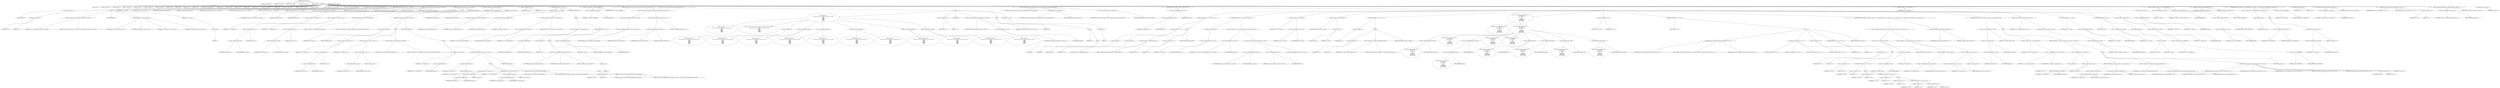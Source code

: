 digraph hostapd_notif_assoc {  
"1000123" [label = "(METHOD,hostapd_notif_assoc)" ]
"1000124" [label = "(PARAM,hostapd_data *hapd)" ]
"1000125" [label = "(PARAM,const u8 *addr)" ]
"1000126" [label = "(PARAM,const u8 *req_ies)" ]
"1000127" [label = "(PARAM,size_t req_ies_len)" ]
"1000128" [label = "(PARAM,int reassoc)" ]
"1000129" [label = "(BLOCK,,)" ]
"1000130" [label = "(LOCAL,v5: int)" ]
"1000131" [label = "(LOCAL,v6: const char *)" ]
"1000132" [label = "(LOCAL,v9: size_t)" ]
"1000133" [label = "(LOCAL,v11: const u8 *)" ]
"1000134" [label = "(LOCAL,v12: size_t)" ]
"1000135" [label = "(LOCAL,v13: sta_info *)" ]
"1000136" [label = "(LOCAL,v14: sta_info *)" ]
"1000137" [label = "(LOCAL,v15: int)" ]
"1000138" [label = "(LOCAL,v16: int)" ]
"1000139" [label = "(LOCAL,v17: int)" ]
"1000140" [label = "(LOCAL,v18: int)" ]
"1000141" [label = "(LOCAL,v19: wpa_state_machine *)" ]
"1000142" [label = "(LOCAL,v20: int)" ]
"1000143" [label = "(LOCAL,v21: int)" ]
"1000144" [label = "(LOCAL,v22: u8 *)" ]
"1000145" [label = "(LOCAL,v24: int)" ]
"1000146" [label = "(LOCAL,v25: u32)" ]
"1000147" [label = "(LOCAL,v26: unsigned int)" ]
"1000148" [label = "(LOCAL,v27: int)" ]
"1000149" [label = "(LOCAL,v28: wpa_event)" ]
"1000150" [label = "(LOCAL,elems: ieee802_11_elems)" ]
"1000151" [label = "(LOCAL,buf: u8 [ 1064 ])" ]
"1000152" [label = "(CONTROL_STRUCTURE,if ( !addr ),if ( !addr ))" ]
"1000153" [label = "(<operator>.logicalNot,!addr)" ]
"1000154" [label = "(IDENTIFIER,addr,!addr)" ]
"1000155" [label = "(BLOCK,,)" ]
"1000156" [label = "(<operator>.assignment,v5 = 2)" ]
"1000157" [label = "(IDENTIFIER,v5,v5 = 2)" ]
"1000158" [label = "(LITERAL,2,v5 = 2)" ]
"1000159" [label = "(<operator>.assignment,v6 = \"hostapd_notif_assoc: Skip event with no address\")" ]
"1000160" [label = "(IDENTIFIER,v6,v6 = \"hostapd_notif_assoc: Skip event with no address\")" ]
"1000161" [label = "(LITERAL,\"hostapd_notif_assoc: Skip event with no address\",v6 = \"hostapd_notif_assoc: Skip event with no address\")" ]
"1000162" [label = "(JUMP_TARGET,LABEL_3)" ]
"1000163" [label = "(wpa_printf,wpa_printf(v5, v6, req_ies, req_ies_len))" ]
"1000164" [label = "(IDENTIFIER,v5,wpa_printf(v5, v6, req_ies, req_ies_len))" ]
"1000165" [label = "(IDENTIFIER,v6,wpa_printf(v5, v6, req_ies, req_ies_len))" ]
"1000166" [label = "(IDENTIFIER,req_ies,wpa_printf(v5, v6, req_ies, req_ies_len))" ]
"1000167" [label = "(IDENTIFIER,req_ies_len,wpa_printf(v5, v6, req_ies, req_ies_len))" ]
"1000168" [label = "(RETURN,return -1;,return -1;)" ]
"1000169" [label = "(<operator>.minus,-1)" ]
"1000170" [label = "(LITERAL,1,-1)" ]
"1000171" [label = "(<operator>.assignment,v9 = req_ies_len)" ]
"1000172" [label = "(IDENTIFIER,v9,v9 = req_ies_len)" ]
"1000173" [label = "(IDENTIFIER,req_ies_len,v9 = req_ies_len)" ]
"1000174" [label = "(random_add_randomness,random_add_randomness(addr, 6u))" ]
"1000175" [label = "(IDENTIFIER,addr,random_add_randomness(addr, 6u))" ]
"1000176" [label = "(LITERAL,6u,random_add_randomness(addr, 6u))" ]
"1000177" [label = "(hostapd_logger,hostapd_logger(hapd, addr, 1u, 2, \"associated\"))" ]
"1000178" [label = "(IDENTIFIER,hapd,hostapd_logger(hapd, addr, 1u, 2, \"associated\"))" ]
"1000179" [label = "(IDENTIFIER,addr,hostapd_logger(hapd, addr, 1u, 2, \"associated\"))" ]
"1000180" [label = "(LITERAL,1u,hostapd_logger(hapd, addr, 1u, 2, \"associated\"))" ]
"1000181" [label = "(LITERAL,2,hostapd_logger(hapd, addr, 1u, 2, \"associated\"))" ]
"1000182" [label = "(LITERAL,\"associated\",hostapd_logger(hapd, addr, 1u, 2, \"associated\"))" ]
"1000183" [label = "(ieee802_11_parse_elems,ieee802_11_parse_elems(req_ies, v9, &elems, 0))" ]
"1000184" [label = "(IDENTIFIER,req_ies,ieee802_11_parse_elems(req_ies, v9, &elems, 0))" ]
"1000185" [label = "(IDENTIFIER,v9,ieee802_11_parse_elems(req_ies, v9, &elems, 0))" ]
"1000186" [label = "(<operator>.addressOf,&elems)" ]
"1000187" [label = "(IDENTIFIER,elems,ieee802_11_parse_elems(req_ies, v9, &elems, 0))" ]
"1000188" [label = "(LITERAL,0,ieee802_11_parse_elems(req_ies, v9, &elems, 0))" ]
"1000189" [label = "(CONTROL_STRUCTURE,if ( elems.wps_ie ),if ( elems.wps_ie ))" ]
"1000190" [label = "(<operator>.fieldAccess,elems.wps_ie)" ]
"1000191" [label = "(IDENTIFIER,elems,if ( elems.wps_ie ))" ]
"1000192" [label = "(FIELD_IDENTIFIER,wps_ie,wps_ie)" ]
"1000193" [label = "(BLOCK,,)" ]
"1000194" [label = "(<operator>.assignment,v11 = elems.wps_ie - 2)" ]
"1000195" [label = "(IDENTIFIER,v11,v11 = elems.wps_ie - 2)" ]
"1000196" [label = "(<operator>.subtraction,elems.wps_ie - 2)" ]
"1000197" [label = "(<operator>.fieldAccess,elems.wps_ie)" ]
"1000198" [label = "(IDENTIFIER,elems,elems.wps_ie - 2)" ]
"1000199" [label = "(FIELD_IDENTIFIER,wps_ie,wps_ie)" ]
"1000200" [label = "(LITERAL,2,elems.wps_ie - 2)" ]
"1000201" [label = "(<operator>.assignment,v12 = elems.wps_ie_len + 2)" ]
"1000202" [label = "(IDENTIFIER,v12,v12 = elems.wps_ie_len + 2)" ]
"1000203" [label = "(<operator>.addition,elems.wps_ie_len + 2)" ]
"1000204" [label = "(<operator>.fieldAccess,elems.wps_ie_len)" ]
"1000205" [label = "(IDENTIFIER,elems,elems.wps_ie_len + 2)" ]
"1000206" [label = "(FIELD_IDENTIFIER,wps_ie_len,wps_ie_len)" ]
"1000207" [label = "(LITERAL,2,elems.wps_ie_len + 2)" ]
"1000208" [label = "(wpa_printf,wpa_printf(2, \"STA included WPS IE in (Re)AssocReq\"))" ]
"1000209" [label = "(LITERAL,2,wpa_printf(2, \"STA included WPS IE in (Re)AssocReq\"))" ]
"1000210" [label = "(LITERAL,\"STA included WPS IE in (Re)AssocReq\",wpa_printf(2, \"STA included WPS IE in (Re)AssocReq\"))" ]
"1000211" [label = "(CONTROL_STRUCTURE,else,else)" ]
"1000212" [label = "(CONTROL_STRUCTURE,if ( elems.rsn_ie ),if ( elems.rsn_ie ))" ]
"1000213" [label = "(<operator>.fieldAccess,elems.rsn_ie)" ]
"1000214" [label = "(IDENTIFIER,elems,if ( elems.rsn_ie ))" ]
"1000215" [label = "(FIELD_IDENTIFIER,rsn_ie,rsn_ie)" ]
"1000216" [label = "(BLOCK,,)" ]
"1000217" [label = "(<operator>.assignment,v11 = elems.rsn_ie - 2)" ]
"1000218" [label = "(IDENTIFIER,v11,v11 = elems.rsn_ie - 2)" ]
"1000219" [label = "(<operator>.subtraction,elems.rsn_ie - 2)" ]
"1000220" [label = "(<operator>.fieldAccess,elems.rsn_ie)" ]
"1000221" [label = "(IDENTIFIER,elems,elems.rsn_ie - 2)" ]
"1000222" [label = "(FIELD_IDENTIFIER,rsn_ie,rsn_ie)" ]
"1000223" [label = "(LITERAL,2,elems.rsn_ie - 2)" ]
"1000224" [label = "(<operator>.assignment,v12 = elems.rsn_ie_len + 2)" ]
"1000225" [label = "(IDENTIFIER,v12,v12 = elems.rsn_ie_len + 2)" ]
"1000226" [label = "(<operator>.addition,elems.rsn_ie_len + 2)" ]
"1000227" [label = "(<operator>.fieldAccess,elems.rsn_ie_len)" ]
"1000228" [label = "(IDENTIFIER,elems,elems.rsn_ie_len + 2)" ]
"1000229" [label = "(FIELD_IDENTIFIER,rsn_ie_len,rsn_ie_len)" ]
"1000230" [label = "(LITERAL,2,elems.rsn_ie_len + 2)" ]
"1000231" [label = "(wpa_printf,wpa_printf(2, \"STA included RSN IE in (Re)AssocReq\"))" ]
"1000232" [label = "(LITERAL,2,wpa_printf(2, \"STA included RSN IE in (Re)AssocReq\"))" ]
"1000233" [label = "(LITERAL,\"STA included RSN IE in (Re)AssocReq\",wpa_printf(2, \"STA included RSN IE in (Re)AssocReq\"))" ]
"1000234" [label = "(CONTROL_STRUCTURE,else,else)" ]
"1000235" [label = "(BLOCK,,)" ]
"1000236" [label = "(<operator>.assignment,v11 = elems.wpa_ie)" ]
"1000237" [label = "(IDENTIFIER,v11,v11 = elems.wpa_ie)" ]
"1000238" [label = "(<operator>.fieldAccess,elems.wpa_ie)" ]
"1000239" [label = "(IDENTIFIER,elems,v11 = elems.wpa_ie)" ]
"1000240" [label = "(FIELD_IDENTIFIER,wpa_ie,wpa_ie)" ]
"1000241" [label = "(CONTROL_STRUCTURE,if ( elems.wpa_ie ),if ( elems.wpa_ie ))" ]
"1000242" [label = "(<operator>.fieldAccess,elems.wpa_ie)" ]
"1000243" [label = "(IDENTIFIER,elems,if ( elems.wpa_ie ))" ]
"1000244" [label = "(FIELD_IDENTIFIER,wpa_ie,wpa_ie)" ]
"1000245" [label = "(BLOCK,,)" ]
"1000246" [label = "(<operator>.assignment,v11 = elems.wpa_ie - 2)" ]
"1000247" [label = "(IDENTIFIER,v11,v11 = elems.wpa_ie - 2)" ]
"1000248" [label = "(<operator>.subtraction,elems.wpa_ie - 2)" ]
"1000249" [label = "(<operator>.fieldAccess,elems.wpa_ie)" ]
"1000250" [label = "(IDENTIFIER,elems,elems.wpa_ie - 2)" ]
"1000251" [label = "(FIELD_IDENTIFIER,wpa_ie,wpa_ie)" ]
"1000252" [label = "(LITERAL,2,elems.wpa_ie - 2)" ]
"1000253" [label = "(<operator>.assignment,v12 = elems.wpa_ie_len + 2)" ]
"1000254" [label = "(IDENTIFIER,v12,v12 = elems.wpa_ie_len + 2)" ]
"1000255" [label = "(<operator>.addition,elems.wpa_ie_len + 2)" ]
"1000256" [label = "(<operator>.fieldAccess,elems.wpa_ie_len)" ]
"1000257" [label = "(IDENTIFIER,elems,elems.wpa_ie_len + 2)" ]
"1000258" [label = "(FIELD_IDENTIFIER,wpa_ie_len,wpa_ie_len)" ]
"1000259" [label = "(LITERAL,2,elems.wpa_ie_len + 2)" ]
"1000260" [label = "(wpa_printf,wpa_printf(2, \"STA included WPA IE in (Re)AssocReq\"))" ]
"1000261" [label = "(LITERAL,2,wpa_printf(2, \"STA included WPA IE in (Re)AssocReq\"))" ]
"1000262" [label = "(LITERAL,\"STA included WPA IE in (Re)AssocReq\",wpa_printf(2, \"STA included WPA IE in (Re)AssocReq\"))" ]
"1000263" [label = "(CONTROL_STRUCTURE,else,else)" ]
"1000264" [label = "(BLOCK,,)" ]
"1000265" [label = "(<operator>.assignment,v12 = 0)" ]
"1000266" [label = "(IDENTIFIER,v12,v12 = 0)" ]
"1000267" [label = "(LITERAL,0,v12 = 0)" ]
"1000268" [label = "(wpa_printf,wpa_printf(2, \"STA did not include WPS/RSN/WPA IE in (Re)AssocReq\"))" ]
"1000269" [label = "(LITERAL,2,wpa_printf(2, \"STA did not include WPS/RSN/WPA IE in (Re)AssocReq\"))" ]
"1000270" [label = "(LITERAL,\"STA did not include WPS/RSN/WPA IE in (Re)AssocReq\",wpa_printf(2, \"STA did not include WPS/RSN/WPA IE in (Re)AssocReq\"))" ]
"1000271" [label = "(<operator>.assignment,v13 = ap_get_sta(hapd, addr))" ]
"1000272" [label = "(IDENTIFIER,v13,v13 = ap_get_sta(hapd, addr))" ]
"1000273" [label = "(ap_get_sta,ap_get_sta(hapd, addr))" ]
"1000274" [label = "(IDENTIFIER,hapd,ap_get_sta(hapd, addr))" ]
"1000275" [label = "(IDENTIFIER,addr,ap_get_sta(hapd, addr))" ]
"1000276" [label = "(<operator>.assignment,v14 = v13)" ]
"1000277" [label = "(IDENTIFIER,v14,v14 = v13)" ]
"1000278" [label = "(IDENTIFIER,v13,v14 = v13)" ]
"1000279" [label = "(CONTROL_STRUCTURE,if ( v13 ),if ( v13 ))" ]
"1000280" [label = "(IDENTIFIER,v13,if ( v13 ))" ]
"1000281" [label = "(BLOCK,,)" ]
"1000282" [label = "(ap_sta_no_session_timeout,ap_sta_no_session_timeout(hapd, v13))" ]
"1000283" [label = "(IDENTIFIER,hapd,ap_sta_no_session_timeout(hapd, v13))" ]
"1000284" [label = "(IDENTIFIER,v13,ap_sta_no_session_timeout(hapd, v13))" ]
"1000285" [label = "(accounting_sta_stop,accounting_sta_stop(hapd, v14))" ]
"1000286" [label = "(IDENTIFIER,hapd,accounting_sta_stop(hapd, v14))" ]
"1000287" [label = "(IDENTIFIER,v14,accounting_sta_stop(hapd, v14))" ]
"1000288" [label = "(<operator>.assignment,v14->timeout_next = STA_NULLFUNC)" ]
"1000289" [label = "(<operator>.indirectFieldAccess,v14->timeout_next)" ]
"1000290" [label = "(IDENTIFIER,v14,v14->timeout_next = STA_NULLFUNC)" ]
"1000291" [label = "(FIELD_IDENTIFIER,timeout_next,timeout_next)" ]
"1000292" [label = "(IDENTIFIER,STA_NULLFUNC,v14->timeout_next = STA_NULLFUNC)" ]
"1000293" [label = "(CONTROL_STRUCTURE,else,else)" ]
"1000294" [label = "(BLOCK,,)" ]
"1000295" [label = "(<operator>.assignment,v14 = ap_sta_add(hapd, addr))" ]
"1000296" [label = "(IDENTIFIER,v14,v14 = ap_sta_add(hapd, addr))" ]
"1000297" [label = "(ap_sta_add,ap_sta_add(hapd, addr))" ]
"1000298" [label = "(IDENTIFIER,hapd,ap_sta_add(hapd, addr))" ]
"1000299" [label = "(IDENTIFIER,addr,ap_sta_add(hapd, addr))" ]
"1000300" [label = "(CONTROL_STRUCTURE,if ( !v14 ),if ( !v14 ))" ]
"1000301" [label = "(<operator>.logicalNot,!v14)" ]
"1000302" [label = "(IDENTIFIER,v14,!v14)" ]
"1000303" [label = "(BLOCK,,)" ]
"1000304" [label = "(hostapd_drv_sta_disassoc,hostapd_drv_sta_disassoc(hapd, addr, 5))" ]
"1000305" [label = "(IDENTIFIER,hapd,hostapd_drv_sta_disassoc(hapd, addr, 5))" ]
"1000306" [label = "(IDENTIFIER,addr,hostapd_drv_sta_disassoc(hapd, addr, 5))" ]
"1000307" [label = "(LITERAL,5,hostapd_drv_sta_disassoc(hapd, addr, 5))" ]
"1000308" [label = "(RETURN,return -1;,return -1;)" ]
"1000309" [label = "(<operator>.minus,-1)" ]
"1000310" [label = "(LITERAL,1,-1)" ]
"1000311" [label = "(<operators>.assignmentAnd,v14->flags &= 0xFFFECFFF)" ]
"1000312" [label = "(<operator>.indirectFieldAccess,v14->flags)" ]
"1000313" [label = "(IDENTIFIER,v14,v14->flags &= 0xFFFECFFF)" ]
"1000314" [label = "(FIELD_IDENTIFIER,flags,flags)" ]
"1000315" [label = "(LITERAL,0xFFFECFFF,v14->flags &= 0xFFFECFFF)" ]
"1000316" [label = "(CONTROL_STRUCTURE,if ( !hapd->iface->drv_max_acl_mac_addrs && hostapd_check_acl(hapd, addr, 0) != 1 ),if ( !hapd->iface->drv_max_acl_mac_addrs && hostapd_check_acl(hapd, addr, 0) != 1 ))" ]
"1000317" [label = "(<operator>.logicalAnd,!hapd->iface->drv_max_acl_mac_addrs && hostapd_check_acl(hapd, addr, 0) != 1)" ]
"1000318" [label = "(<operator>.logicalNot,!hapd->iface->drv_max_acl_mac_addrs)" ]
"1000319" [label = "(<operator>.indirectFieldAccess,hapd->iface->drv_max_acl_mac_addrs)" ]
"1000320" [label = "(<operator>.indirectFieldAccess,hapd->iface)" ]
"1000321" [label = "(IDENTIFIER,hapd,!hapd->iface->drv_max_acl_mac_addrs)" ]
"1000322" [label = "(FIELD_IDENTIFIER,iface,iface)" ]
"1000323" [label = "(FIELD_IDENTIFIER,drv_max_acl_mac_addrs,drv_max_acl_mac_addrs)" ]
"1000324" [label = "(<operator>.notEquals,hostapd_check_acl(hapd, addr, 0) != 1)" ]
"1000325" [label = "(hostapd_check_acl,hostapd_check_acl(hapd, addr, 0))" ]
"1000326" [label = "(IDENTIFIER,hapd,hostapd_check_acl(hapd, addr, 0))" ]
"1000327" [label = "(IDENTIFIER,addr,hostapd_check_acl(hapd, addr, 0))" ]
"1000328" [label = "(LITERAL,0,hostapd_check_acl(hapd, addr, 0))" ]
"1000329" [label = "(LITERAL,1,hostapd_check_acl(hapd, addr, 0) != 1)" ]
"1000330" [label = "(BLOCK,,)" ]
"1000331" [label = "(wpa_printf,wpa_printf(\n      3,\n      \"STA %02x:%02x:%02x:%02x:%02x:%02x not allowed to connect\",\n      *addr,\n      addr[1],\n      addr[2],\n      addr[3],\n      addr[4],\n      addr[5]))" ]
"1000332" [label = "(LITERAL,3,wpa_printf(\n      3,\n      \"STA %02x:%02x:%02x:%02x:%02x:%02x not allowed to connect\",\n      *addr,\n      addr[1],\n      addr[2],\n      addr[3],\n      addr[4],\n      addr[5]))" ]
"1000333" [label = "(LITERAL,\"STA %02x:%02x:%02x:%02x:%02x:%02x not allowed to connect\",wpa_printf(\n      3,\n      \"STA %02x:%02x:%02x:%02x:%02x:%02x not allowed to connect\",\n      *addr,\n      addr[1],\n      addr[2],\n      addr[3],\n      addr[4],\n      addr[5]))" ]
"1000334" [label = "(<operator>.indirection,*addr)" ]
"1000335" [label = "(IDENTIFIER,addr,wpa_printf(\n      3,\n      \"STA %02x:%02x:%02x:%02x:%02x:%02x not allowed to connect\",\n      *addr,\n      addr[1],\n      addr[2],\n      addr[3],\n      addr[4],\n      addr[5]))" ]
"1000336" [label = "(<operator>.indirectIndexAccess,addr[1])" ]
"1000337" [label = "(IDENTIFIER,addr,wpa_printf(\n      3,\n      \"STA %02x:%02x:%02x:%02x:%02x:%02x not allowed to connect\",\n      *addr,\n      addr[1],\n      addr[2],\n      addr[3],\n      addr[4],\n      addr[5]))" ]
"1000338" [label = "(LITERAL,1,wpa_printf(\n      3,\n      \"STA %02x:%02x:%02x:%02x:%02x:%02x not allowed to connect\",\n      *addr,\n      addr[1],\n      addr[2],\n      addr[3],\n      addr[4],\n      addr[5]))" ]
"1000339" [label = "(<operator>.indirectIndexAccess,addr[2])" ]
"1000340" [label = "(IDENTIFIER,addr,wpa_printf(\n      3,\n      \"STA %02x:%02x:%02x:%02x:%02x:%02x not allowed to connect\",\n      *addr,\n      addr[1],\n      addr[2],\n      addr[3],\n      addr[4],\n      addr[5]))" ]
"1000341" [label = "(LITERAL,2,wpa_printf(\n      3,\n      \"STA %02x:%02x:%02x:%02x:%02x:%02x not allowed to connect\",\n      *addr,\n      addr[1],\n      addr[2],\n      addr[3],\n      addr[4],\n      addr[5]))" ]
"1000342" [label = "(<operator>.indirectIndexAccess,addr[3])" ]
"1000343" [label = "(IDENTIFIER,addr,wpa_printf(\n      3,\n      \"STA %02x:%02x:%02x:%02x:%02x:%02x not allowed to connect\",\n      *addr,\n      addr[1],\n      addr[2],\n      addr[3],\n      addr[4],\n      addr[5]))" ]
"1000344" [label = "(LITERAL,3,wpa_printf(\n      3,\n      \"STA %02x:%02x:%02x:%02x:%02x:%02x not allowed to connect\",\n      *addr,\n      addr[1],\n      addr[2],\n      addr[3],\n      addr[4],\n      addr[5]))" ]
"1000345" [label = "(<operator>.indirectIndexAccess,addr[4])" ]
"1000346" [label = "(IDENTIFIER,addr,wpa_printf(\n      3,\n      \"STA %02x:%02x:%02x:%02x:%02x:%02x not allowed to connect\",\n      *addr,\n      addr[1],\n      addr[2],\n      addr[3],\n      addr[4],\n      addr[5]))" ]
"1000347" [label = "(LITERAL,4,wpa_printf(\n      3,\n      \"STA %02x:%02x:%02x:%02x:%02x:%02x not allowed to connect\",\n      *addr,\n      addr[1],\n      addr[2],\n      addr[3],\n      addr[4],\n      addr[5]))" ]
"1000348" [label = "(<operator>.indirectIndexAccess,addr[5])" ]
"1000349" [label = "(IDENTIFIER,addr,wpa_printf(\n      3,\n      \"STA %02x:%02x:%02x:%02x:%02x:%02x not allowed to connect\",\n      *addr,\n      addr[1],\n      addr[2],\n      addr[3],\n      addr[4],\n      addr[5]))" ]
"1000350" [label = "(LITERAL,5,wpa_printf(\n      3,\n      \"STA %02x:%02x:%02x:%02x:%02x:%02x not allowed to connect\",\n      *addr,\n      addr[1],\n      addr[2],\n      addr[3],\n      addr[4],\n      addr[5]))" ]
"1000351" [label = "(<operator>.assignment,v15 = 1)" ]
"1000352" [label = "(IDENTIFIER,v15,v15 = 1)" ]
"1000353" [label = "(LITERAL,1,v15 = 1)" ]
"1000354" [label = "(JUMP_TARGET,fail)" ]
"1000355" [label = "(hostapd_drv_sta_disassoc,hostapd_drv_sta_disassoc(hapd, v14->addr, v15))" ]
"1000356" [label = "(IDENTIFIER,hapd,hostapd_drv_sta_disassoc(hapd, v14->addr, v15))" ]
"1000357" [label = "(<operator>.indirectFieldAccess,v14->addr)" ]
"1000358" [label = "(IDENTIFIER,v14,hostapd_drv_sta_disassoc(hapd, v14->addr, v15))" ]
"1000359" [label = "(FIELD_IDENTIFIER,addr,addr)" ]
"1000360" [label = "(IDENTIFIER,v15,hostapd_drv_sta_disassoc(hapd, v14->addr, v15))" ]
"1000361" [label = "(BLOCK,,)" ]
"1000362" [label = "(IDENTIFIER,hapd,)" ]
"1000363" [label = "(BLOCK,,)" ]
"1000364" [label = "(IDENTIFIER,v14,)" ]
"1000365" [label = "(BLOCK,,)" ]
"1000366" [label = "(IDENTIFIER,v17,)" ]
"1000367" [label = "(IDENTIFIER,v16,)" ]
"1000368" [label = "(RETURN,return -1;,return -1;)" ]
"1000369" [label = "(<operator>.minus,-1)" ]
"1000370" [label = "(LITERAL,1,-1)" ]
"1000371" [label = "(ap_copy_sta_supp_op_classes,ap_copy_sta_supp_op_classes(v14, elems.supp_op_classes, elems.supp_op_classes_len))" ]
"1000372" [label = "(IDENTIFIER,v14,ap_copy_sta_supp_op_classes(v14, elems.supp_op_classes, elems.supp_op_classes_len))" ]
"1000373" [label = "(<operator>.fieldAccess,elems.supp_op_classes)" ]
"1000374" [label = "(IDENTIFIER,elems,ap_copy_sta_supp_op_classes(v14, elems.supp_op_classes, elems.supp_op_classes_len))" ]
"1000375" [label = "(FIELD_IDENTIFIER,supp_op_classes,supp_op_classes)" ]
"1000376" [label = "(<operator>.fieldAccess,elems.supp_op_classes_len)" ]
"1000377" [label = "(IDENTIFIER,elems,ap_copy_sta_supp_op_classes(v14, elems.supp_op_classes, elems.supp_op_classes_len))" ]
"1000378" [label = "(FIELD_IDENTIFIER,supp_op_classes_len,supp_op_classes_len)" ]
"1000379" [label = "(CONTROL_STRUCTURE,if ( hapd->conf->wpa ),if ( hapd->conf->wpa ))" ]
"1000380" [label = "(<operator>.indirectFieldAccess,hapd->conf->wpa)" ]
"1000381" [label = "(<operator>.indirectFieldAccess,hapd->conf)" ]
"1000382" [label = "(IDENTIFIER,hapd,if ( hapd->conf->wpa ))" ]
"1000383" [label = "(FIELD_IDENTIFIER,conf,conf)" ]
"1000384" [label = "(FIELD_IDENTIFIER,wpa,wpa)" ]
"1000385" [label = "(BLOCK,,)" ]
"1000386" [label = "(CONTROL_STRUCTURE,if ( !v11 || !v12 ),if ( !v11 || !v12 ))" ]
"1000387" [label = "(<operator>.logicalOr,!v11 || !v12)" ]
"1000388" [label = "(<operator>.logicalNot,!v11)" ]
"1000389" [label = "(IDENTIFIER,v11,!v11)" ]
"1000390" [label = "(<operator>.logicalNot,!v12)" ]
"1000391" [label = "(IDENTIFIER,v12,!v12)" ]
"1000392" [label = "(BLOCK,,)" ]
"1000393" [label = "(wpa_printf,wpa_printf(2, \"No WPA/RSN IE from STA\"))" ]
"1000394" [label = "(LITERAL,2,wpa_printf(2, \"No WPA/RSN IE from STA\"))" ]
"1000395" [label = "(LITERAL,\"No WPA/RSN IE from STA\",wpa_printf(2, \"No WPA/RSN IE from STA\"))" ]
"1000396" [label = "(<operator>.assignment,v15 = 13)" ]
"1000397" [label = "(IDENTIFIER,v15,v15 = 13)" ]
"1000398" [label = "(LITERAL,13,v15 = 13)" ]
"1000399" [label = "(CONTROL_STRUCTURE,goto fail;,goto fail;)" ]
"1000400" [label = "(CONTROL_STRUCTURE,if ( !v14->wpa_sm ),if ( !v14->wpa_sm ))" ]
"1000401" [label = "(<operator>.logicalNot,!v14->wpa_sm)" ]
"1000402" [label = "(<operator>.indirectFieldAccess,v14->wpa_sm)" ]
"1000403" [label = "(IDENTIFIER,v14,!v14->wpa_sm)" ]
"1000404" [label = "(FIELD_IDENTIFIER,wpa_sm,wpa_sm)" ]
"1000405" [label = "(<operator>.assignment,v14->wpa_sm = wpa_auth_sta_init(hapd->wpa_auth, v14->addr, 0))" ]
"1000406" [label = "(<operator>.indirectFieldAccess,v14->wpa_sm)" ]
"1000407" [label = "(IDENTIFIER,v14,v14->wpa_sm = wpa_auth_sta_init(hapd->wpa_auth, v14->addr, 0))" ]
"1000408" [label = "(FIELD_IDENTIFIER,wpa_sm,wpa_sm)" ]
"1000409" [label = "(wpa_auth_sta_init,wpa_auth_sta_init(hapd->wpa_auth, v14->addr, 0))" ]
"1000410" [label = "(<operator>.indirectFieldAccess,hapd->wpa_auth)" ]
"1000411" [label = "(IDENTIFIER,hapd,wpa_auth_sta_init(hapd->wpa_auth, v14->addr, 0))" ]
"1000412" [label = "(FIELD_IDENTIFIER,wpa_auth,wpa_auth)" ]
"1000413" [label = "(<operator>.indirectFieldAccess,v14->addr)" ]
"1000414" [label = "(IDENTIFIER,v14,wpa_auth_sta_init(hapd->wpa_auth, v14->addr, 0))" ]
"1000415" [label = "(FIELD_IDENTIFIER,addr,addr)" ]
"1000416" [label = "(LITERAL,0,wpa_auth_sta_init(hapd->wpa_auth, v14->addr, 0))" ]
"1000417" [label = "(<operator>.assignment,v19 = v14->wpa_sm)" ]
"1000418" [label = "(IDENTIFIER,v19,v19 = v14->wpa_sm)" ]
"1000419" [label = "(<operator>.indirectFieldAccess,v14->wpa_sm)" ]
"1000420" [label = "(IDENTIFIER,v14,v19 = v14->wpa_sm)" ]
"1000421" [label = "(FIELD_IDENTIFIER,wpa_sm,wpa_sm)" ]
"1000422" [label = "(<operator>.assignment,req_ies_len = (size_t)v11)" ]
"1000423" [label = "(IDENTIFIER,req_ies_len,req_ies_len = (size_t)v11)" ]
"1000424" [label = "(<operator>.cast,(size_t)v11)" ]
"1000425" [label = "(UNKNOWN,size_t,size_t)" ]
"1000426" [label = "(IDENTIFIER,v11,(size_t)v11)" ]
"1000427" [label = "(CONTROL_STRUCTURE,if ( !v19 ),if ( !v19 ))" ]
"1000428" [label = "(<operator>.logicalNot,!v19)" ]
"1000429" [label = "(IDENTIFIER,v19,!v19)" ]
"1000430" [label = "(BLOCK,,)" ]
"1000431" [label = "(<operator>.assignment,v5 = 5)" ]
"1000432" [label = "(IDENTIFIER,v5,v5 = 5)" ]
"1000433" [label = "(LITERAL,5,v5 = 5)" ]
"1000434" [label = "(<operator>.assignment,v6 = \"Failed to initialize WPA state machine\")" ]
"1000435" [label = "(IDENTIFIER,v6,v6 = \"Failed to initialize WPA state machine\")" ]
"1000436" [label = "(LITERAL,\"Failed to initialize WPA state machine\",v6 = \"Failed to initialize WPA state machine\")" ]
"1000437" [label = "(CONTROL_STRUCTURE,goto LABEL_3;,goto LABEL_3;)" ]
"1000438" [label = "(<operator>.assignment,v20 = wpa_validate_wpa_ie(\n            hapd->wpa_auth,\n            v19,\n            hapd->iface->freq,\n            v11,\n            v12,\n            elems.mdie,\n            elems.mdie_len,\n            elems.owe_dh,\n            elems.owe_dh_len))" ]
"1000439" [label = "(IDENTIFIER,v20,v20 = wpa_validate_wpa_ie(\n            hapd->wpa_auth,\n            v19,\n            hapd->iface->freq,\n            v11,\n            v12,\n            elems.mdie,\n            elems.mdie_len,\n            elems.owe_dh,\n            elems.owe_dh_len))" ]
"1000440" [label = "(wpa_validate_wpa_ie,wpa_validate_wpa_ie(\n            hapd->wpa_auth,\n            v19,\n            hapd->iface->freq,\n            v11,\n            v12,\n            elems.mdie,\n            elems.mdie_len,\n            elems.owe_dh,\n            elems.owe_dh_len))" ]
"1000441" [label = "(<operator>.indirectFieldAccess,hapd->wpa_auth)" ]
"1000442" [label = "(IDENTIFIER,hapd,wpa_validate_wpa_ie(\n            hapd->wpa_auth,\n            v19,\n            hapd->iface->freq,\n            v11,\n            v12,\n            elems.mdie,\n            elems.mdie_len,\n            elems.owe_dh,\n            elems.owe_dh_len))" ]
"1000443" [label = "(FIELD_IDENTIFIER,wpa_auth,wpa_auth)" ]
"1000444" [label = "(IDENTIFIER,v19,wpa_validate_wpa_ie(\n            hapd->wpa_auth,\n            v19,\n            hapd->iface->freq,\n            v11,\n            v12,\n            elems.mdie,\n            elems.mdie_len,\n            elems.owe_dh,\n            elems.owe_dh_len))" ]
"1000445" [label = "(<operator>.indirectFieldAccess,hapd->iface->freq)" ]
"1000446" [label = "(<operator>.indirectFieldAccess,hapd->iface)" ]
"1000447" [label = "(IDENTIFIER,hapd,wpa_validate_wpa_ie(\n            hapd->wpa_auth,\n            v19,\n            hapd->iface->freq,\n            v11,\n            v12,\n            elems.mdie,\n            elems.mdie_len,\n            elems.owe_dh,\n            elems.owe_dh_len))" ]
"1000448" [label = "(FIELD_IDENTIFIER,iface,iface)" ]
"1000449" [label = "(FIELD_IDENTIFIER,freq,freq)" ]
"1000450" [label = "(IDENTIFIER,v11,wpa_validate_wpa_ie(\n            hapd->wpa_auth,\n            v19,\n            hapd->iface->freq,\n            v11,\n            v12,\n            elems.mdie,\n            elems.mdie_len,\n            elems.owe_dh,\n            elems.owe_dh_len))" ]
"1000451" [label = "(IDENTIFIER,v12,wpa_validate_wpa_ie(\n            hapd->wpa_auth,\n            v19,\n            hapd->iface->freq,\n            v11,\n            v12,\n            elems.mdie,\n            elems.mdie_len,\n            elems.owe_dh,\n            elems.owe_dh_len))" ]
"1000452" [label = "(<operator>.fieldAccess,elems.mdie)" ]
"1000453" [label = "(IDENTIFIER,elems,wpa_validate_wpa_ie(\n            hapd->wpa_auth,\n            v19,\n            hapd->iface->freq,\n            v11,\n            v12,\n            elems.mdie,\n            elems.mdie_len,\n            elems.owe_dh,\n            elems.owe_dh_len))" ]
"1000454" [label = "(FIELD_IDENTIFIER,mdie,mdie)" ]
"1000455" [label = "(<operator>.fieldAccess,elems.mdie_len)" ]
"1000456" [label = "(IDENTIFIER,elems,wpa_validate_wpa_ie(\n            hapd->wpa_auth,\n            v19,\n            hapd->iface->freq,\n            v11,\n            v12,\n            elems.mdie,\n            elems.mdie_len,\n            elems.owe_dh,\n            elems.owe_dh_len))" ]
"1000457" [label = "(FIELD_IDENTIFIER,mdie_len,mdie_len)" ]
"1000458" [label = "(<operator>.fieldAccess,elems.owe_dh)" ]
"1000459" [label = "(IDENTIFIER,elems,wpa_validate_wpa_ie(\n            hapd->wpa_auth,\n            v19,\n            hapd->iface->freq,\n            v11,\n            v12,\n            elems.mdie,\n            elems.mdie_len,\n            elems.owe_dh,\n            elems.owe_dh_len))" ]
"1000460" [label = "(FIELD_IDENTIFIER,owe_dh,owe_dh)" ]
"1000461" [label = "(<operator>.fieldAccess,elems.owe_dh_len)" ]
"1000462" [label = "(IDENTIFIER,elems,wpa_validate_wpa_ie(\n            hapd->wpa_auth,\n            v19,\n            hapd->iface->freq,\n            v11,\n            v12,\n            elems.mdie,\n            elems.mdie_len,\n            elems.owe_dh,\n            elems.owe_dh_len))" ]
"1000463" [label = "(FIELD_IDENTIFIER,owe_dh_len,owe_dh_len)" ]
"1000464" [label = "(<operator>.assignment,v21 = v20)" ]
"1000465" [label = "(IDENTIFIER,v21,v21 = v20)" ]
"1000466" [label = "(IDENTIFIER,v20,v21 = v20)" ]
"1000467" [label = "(CONTROL_STRUCTURE,if ( v20 ),if ( v20 ))" ]
"1000468" [label = "(IDENTIFIER,v20,if ( v20 ))" ]
"1000469" [label = "(BLOCK,,)" ]
"1000470" [label = "(wpa_printf,wpa_printf(2, \"WPA/RSN information element rejected? (res %u)\", v20))" ]
"1000471" [label = "(LITERAL,2,wpa_printf(2, \"WPA/RSN information element rejected? (res %u)\", v20))" ]
"1000472" [label = "(LITERAL,\"WPA/RSN information element rejected? (res %u)\",wpa_printf(2, \"WPA/RSN information element rejected? (res %u)\", v20))" ]
"1000473" [label = "(IDENTIFIER,v20,wpa_printf(2, \"WPA/RSN information element rejected? (res %u)\", v20))" ]
"1000474" [label = "(wpa_hexdump,wpa_hexdump(2, \"IE\", v11, v12))" ]
"1000475" [label = "(LITERAL,2,wpa_hexdump(2, \"IE\", v11, v12))" ]
"1000476" [label = "(LITERAL,\"IE\",wpa_hexdump(2, \"IE\", v11, v12))" ]
"1000477" [label = "(IDENTIFIER,v11,wpa_hexdump(2, \"IE\", v11, v12))" ]
"1000478" [label = "(IDENTIFIER,v12,wpa_hexdump(2, \"IE\", v11, v12))" ]
"1000479" [label = "(<operator>.assignment,v15 = 18)" ]
"1000480" [label = "(IDENTIFIER,v15,v15 = 18)" ]
"1000481" [label = "(LITERAL,18,v15 = 18)" ]
"1000482" [label = "(CONTROL_STRUCTURE,if ( v21 != 2 ),if ( v21 != 2 ))" ]
"1000483" [label = "(<operator>.notEquals,v21 != 2)" ]
"1000484" [label = "(IDENTIFIER,v21,v21 != 2)" ]
"1000485" [label = "(LITERAL,2,v21 != 2)" ]
"1000486" [label = "(BLOCK,,)" ]
"1000487" [label = "(<operator>.assignment,v15 = 19)" ]
"1000488" [label = "(IDENTIFIER,v15,v15 = 19)" ]
"1000489" [label = "(LITERAL,19,v15 = 19)" ]
"1000490" [label = "(CONTROL_STRUCTURE,if ( v21 != 3 ),if ( v21 != 3 ))" ]
"1000491" [label = "(<operator>.notEquals,v21 != 3)" ]
"1000492" [label = "(IDENTIFIER,v21,v21 != 3)" ]
"1000493" [label = "(LITERAL,3,v21 != 3)" ]
"1000494" [label = "(BLOCK,,)" ]
"1000495" [label = "(<operator>.assignment,v15 = 20)" ]
"1000496" [label = "(IDENTIFIER,v15,v15 = 20)" ]
"1000497" [label = "(LITERAL,20,v15 = 20)" ]
"1000498" [label = "(CONTROL_STRUCTURE,if ( v21 != 4 ),if ( v21 != 4 ))" ]
"1000499" [label = "(<operator>.notEquals,v21 != 4)" ]
"1000500" [label = "(IDENTIFIER,v21,v21 != 4)" ]
"1000501" [label = "(LITERAL,4,v21 != 4)" ]
"1000502" [label = "(BLOCK,,)" ]
"1000503" [label = "(<operator>.assignment,v15 = 13)" ]
"1000504" [label = "(IDENTIFIER,v15,v15 = 13)" ]
"1000505" [label = "(LITERAL,13,v15 = 13)" ]
"1000506" [label = "(CONTROL_STRUCTURE,if ( v21 == 8 ),if ( v21 == 8 ))" ]
"1000507" [label = "(<operator>.equals,v21 == 8)" ]
"1000508" [label = "(IDENTIFIER,v21,v21 == 8)" ]
"1000509" [label = "(LITERAL,8,v21 == 8)" ]
"1000510" [label = "(<operator>.assignment,v15 = 24)" ]
"1000511" [label = "(IDENTIFIER,v15,v15 = 24)" ]
"1000512" [label = "(LITERAL,24,v15 = 24)" ]
"1000513" [label = "(CONTROL_STRUCTURE,goto fail;,goto fail;)" ]
"1000514" [label = "(CONTROL_STRUCTURE,if ( (v14->flags & 0x402) == 1026 && !v14->sa_query_timed_out && v14->sa_query_count > 0 ),if ( (v14->flags & 0x402) == 1026 && !v14->sa_query_timed_out && v14->sa_query_count > 0 ))" ]
"1000515" [label = "(<operator>.logicalAnd,(v14->flags & 0x402) == 1026 && !v14->sa_query_timed_out && v14->sa_query_count > 0)" ]
"1000516" [label = "(<operator>.equals,(v14->flags & 0x402) == 1026)" ]
"1000517" [label = "(<operator>.and,v14->flags & 0x402)" ]
"1000518" [label = "(<operator>.indirectFieldAccess,v14->flags)" ]
"1000519" [label = "(IDENTIFIER,v14,v14->flags & 0x402)" ]
"1000520" [label = "(FIELD_IDENTIFIER,flags,flags)" ]
"1000521" [label = "(LITERAL,0x402,v14->flags & 0x402)" ]
"1000522" [label = "(LITERAL,1026,(v14->flags & 0x402) == 1026)" ]
"1000523" [label = "(<operator>.logicalAnd,!v14->sa_query_timed_out && v14->sa_query_count > 0)" ]
"1000524" [label = "(<operator>.logicalNot,!v14->sa_query_timed_out)" ]
"1000525" [label = "(<operator>.indirectFieldAccess,v14->sa_query_timed_out)" ]
"1000526" [label = "(IDENTIFIER,v14,!v14->sa_query_timed_out)" ]
"1000527" [label = "(FIELD_IDENTIFIER,sa_query_timed_out,sa_query_timed_out)" ]
"1000528" [label = "(<operator>.greaterThan,v14->sa_query_count > 0)" ]
"1000529" [label = "(<operator>.indirectFieldAccess,v14->sa_query_count)" ]
"1000530" [label = "(IDENTIFIER,v14,v14->sa_query_count > 0)" ]
"1000531" [label = "(FIELD_IDENTIFIER,sa_query_count,sa_query_count)" ]
"1000532" [label = "(LITERAL,0,v14->sa_query_count > 0)" ]
"1000533" [label = "(ap_check_sa_query_timeout,ap_check_sa_query_timeout(hapd, v14))" ]
"1000534" [label = "(IDENTIFIER,hapd,ap_check_sa_query_timeout(hapd, v14))" ]
"1000535" [label = "(IDENTIFIER,v14,ap_check_sa_query_timeout(hapd, v14))" ]
"1000536" [label = "(CONTROL_STRUCTURE,if ( (v14->flags & 0x402) == 1026 ),if ( (v14->flags & 0x402) == 1026 ))" ]
"1000537" [label = "(<operator>.equals,(v14->flags & 0x402) == 1026)" ]
"1000538" [label = "(<operator>.and,v14->flags & 0x402)" ]
"1000539" [label = "(<operator>.indirectFieldAccess,v14->flags)" ]
"1000540" [label = "(IDENTIFIER,v14,v14->flags & 0x402)" ]
"1000541" [label = "(FIELD_IDENTIFIER,flags,flags)" ]
"1000542" [label = "(LITERAL,0x402,v14->flags & 0x402)" ]
"1000543" [label = "(LITERAL,1026,(v14->flags & 0x402) == 1026)" ]
"1000544" [label = "(BLOCK,,)" ]
"1000545" [label = "(<operator>.assignment,v18 = v14->sa_query_timed_out)" ]
"1000546" [label = "(IDENTIFIER,v18,v18 = v14->sa_query_timed_out)" ]
"1000547" [label = "(<operator>.indirectFieldAccess,v14->sa_query_timed_out)" ]
"1000548" [label = "(IDENTIFIER,v14,v18 = v14->sa_query_timed_out)" ]
"1000549" [label = "(FIELD_IDENTIFIER,sa_query_timed_out,sa_query_timed_out)" ]
"1000550" [label = "(CONTROL_STRUCTURE,if ( !v18 && v14->auth_alg != 2 ),if ( !v18 && v14->auth_alg != 2 ))" ]
"1000551" [label = "(<operator>.logicalAnd,!v18 && v14->auth_alg != 2)" ]
"1000552" [label = "(<operator>.logicalNot,!v18)" ]
"1000553" [label = "(IDENTIFIER,v18,!v18)" ]
"1000554" [label = "(<operator>.notEquals,v14->auth_alg != 2)" ]
"1000555" [label = "(<operator>.indirectFieldAccess,v14->auth_alg)" ]
"1000556" [label = "(IDENTIFIER,v14,v14->auth_alg != 2)" ]
"1000557" [label = "(FIELD_IDENTIFIER,auth_alg,auth_alg)" ]
"1000558" [label = "(LITERAL,2,v14->auth_alg != 2)" ]
"1000559" [label = "(BLOCK,,)" ]
"1000560" [label = "(CONTROL_STRUCTURE,if ( !v14->sa_query_count ),if ( !v14->sa_query_count ))" ]
"1000561" [label = "(<operator>.logicalNot,!v14->sa_query_count)" ]
"1000562" [label = "(<operator>.indirectFieldAccess,v14->sa_query_count)" ]
"1000563" [label = "(IDENTIFIER,v14,!v14->sa_query_count)" ]
"1000564" [label = "(FIELD_IDENTIFIER,sa_query_count,sa_query_count)" ]
"1000565" [label = "(ap_sta_start_sa_query,ap_sta_start_sa_query(hapd, v14))" ]
"1000566" [label = "(IDENTIFIER,hapd,ap_sta_start_sa_query(hapd, v14))" ]
"1000567" [label = "(IDENTIFIER,v14,ap_sta_start_sa_query(hapd, v14))" ]
"1000568" [label = "(<operator>.assignment,v22 = hostapd_eid_assoc_comeback_time(hapd, v14, buf))" ]
"1000569" [label = "(IDENTIFIER,v22,v22 = hostapd_eid_assoc_comeback_time(hapd, v14, buf))" ]
"1000570" [label = "(hostapd_eid_assoc_comeback_time,hostapd_eid_assoc_comeback_time(hapd, v14, buf))" ]
"1000571" [label = "(IDENTIFIER,hapd,hostapd_eid_assoc_comeback_time(hapd, v14, buf))" ]
"1000572" [label = "(IDENTIFIER,v14,hostapd_eid_assoc_comeback_time(hapd, v14, buf))" ]
"1000573" [label = "(IDENTIFIER,buf,hostapd_eid_assoc_comeback_time(hapd, v14, buf))" ]
"1000574" [label = "(hostapd_sta_assoc,hostapd_sta_assoc(hapd, addr, reassoc, 0x1Eu, buf, v22 - buf))" ]
"1000575" [label = "(IDENTIFIER,hapd,hostapd_sta_assoc(hapd, addr, reassoc, 0x1Eu, buf, v22 - buf))" ]
"1000576" [label = "(IDENTIFIER,addr,hostapd_sta_assoc(hapd, addr, reassoc, 0x1Eu, buf, v22 - buf))" ]
"1000577" [label = "(IDENTIFIER,reassoc,hostapd_sta_assoc(hapd, addr, reassoc, 0x1Eu, buf, v22 - buf))" ]
"1000578" [label = "(LITERAL,0x1Eu,hostapd_sta_assoc(hapd, addr, reassoc, 0x1Eu, buf, v22 - buf))" ]
"1000579" [label = "(IDENTIFIER,buf,hostapd_sta_assoc(hapd, addr, reassoc, 0x1Eu, buf, v22 - buf))" ]
"1000580" [label = "(<operator>.subtraction,v22 - buf)" ]
"1000581" [label = "(IDENTIFIER,v22,v22 - buf)" ]
"1000582" [label = "(IDENTIFIER,buf,v22 - buf)" ]
"1000583" [label = "(RETURN,return v18;,return v18;)" ]
"1000584" [label = "(IDENTIFIER,v18,return v18;)" ]
"1000585" [label = "(<operator>.assignment,v24 = wpa_auth_uses_mfp(v14->wpa_sm))" ]
"1000586" [label = "(IDENTIFIER,v24,v24 = wpa_auth_uses_mfp(v14->wpa_sm))" ]
"1000587" [label = "(wpa_auth_uses_mfp,wpa_auth_uses_mfp(v14->wpa_sm))" ]
"1000588" [label = "(<operator>.indirectFieldAccess,v14->wpa_sm)" ]
"1000589" [label = "(IDENTIFIER,v14,wpa_auth_uses_mfp(v14->wpa_sm))" ]
"1000590" [label = "(FIELD_IDENTIFIER,wpa_sm,wpa_sm)" ]
"1000591" [label = "(<operator>.assignment,v25 = v14->flags)" ]
"1000592" [label = "(IDENTIFIER,v25,v25 = v14->flags)" ]
"1000593" [label = "(<operator>.indirectFieldAccess,v14->flags)" ]
"1000594" [label = "(IDENTIFIER,v14,v25 = v14->flags)" ]
"1000595" [label = "(FIELD_IDENTIFIER,flags,flags)" ]
"1000596" [label = "(CONTROL_STRUCTURE,if ( v24 ),if ( v24 ))" ]
"1000597" [label = "(IDENTIFIER,v24,if ( v24 ))" ]
"1000598" [label = "(<operator>.assignment,v26 = v25 | 0x400)" ]
"1000599" [label = "(IDENTIFIER,v26,v26 = v25 | 0x400)" ]
"1000600" [label = "(<operator>.or,v25 | 0x400)" ]
"1000601" [label = "(IDENTIFIER,v25,v25 | 0x400)" ]
"1000602" [label = "(LITERAL,0x400,v25 | 0x400)" ]
"1000603" [label = "(CONTROL_STRUCTURE,else,else)" ]
"1000604" [label = "(<operator>.assignment,v26 = v25 & 0xFFFFFBFF)" ]
"1000605" [label = "(IDENTIFIER,v26,v26 = v25 & 0xFFFFFBFF)" ]
"1000606" [label = "(<operator>.and,v25 & 0xFFFFFBFF)" ]
"1000607" [label = "(IDENTIFIER,v25,v25 & 0xFFFFFBFF)" ]
"1000608" [label = "(LITERAL,0xFFFFFBFF,v25 & 0xFFFFFBFF)" ]
"1000609" [label = "(<operator>.assignment,v14->flags = v26)" ]
"1000610" [label = "(<operator>.indirectFieldAccess,v14->flags)" ]
"1000611" [label = "(IDENTIFIER,v14,v14->flags = v26)" ]
"1000612" [label = "(FIELD_IDENTIFIER,flags,flags)" ]
"1000613" [label = "(IDENTIFIER,v26,v14->flags = v26)" ]
"1000614" [label = "(<operator>.assignment,v27 = v14->flags & 2)" ]
"1000615" [label = "(IDENTIFIER,v27,v27 = v14->flags & 2)" ]
"1000616" [label = "(<operator>.and,v14->flags & 2)" ]
"1000617" [label = "(<operator>.indirectFieldAccess,v14->flags)" ]
"1000618" [label = "(IDENTIFIER,v14,v14->flags & 2)" ]
"1000619" [label = "(FIELD_IDENTIFIER,flags,flags)" ]
"1000620" [label = "(LITERAL,2,v14->flags & 2)" ]
"1000621" [label = "(<operator>.assignment,v14->flags = v14->flags & 0xFFF7FFFF | 3)" ]
"1000622" [label = "(<operator>.indirectFieldAccess,v14->flags)" ]
"1000623" [label = "(IDENTIFIER,v14,v14->flags = v14->flags & 0xFFF7FFFF | 3)" ]
"1000624" [label = "(FIELD_IDENTIFIER,flags,flags)" ]
"1000625" [label = "(<operator>.or,v14->flags & 0xFFF7FFFF | 3)" ]
"1000626" [label = "(<operator>.and,v14->flags & 0xFFF7FFFF)" ]
"1000627" [label = "(<operator>.indirectFieldAccess,v14->flags)" ]
"1000628" [label = "(IDENTIFIER,v14,v14->flags & 0xFFF7FFFF)" ]
"1000629" [label = "(FIELD_IDENTIFIER,flags,flags)" ]
"1000630" [label = "(LITERAL,0xFFF7FFFF,v14->flags & 0xFFF7FFFF)" ]
"1000631" [label = "(LITERAL,3,v14->flags & 0xFFF7FFFF | 3)" ]
"1000632" [label = "(hostapd_set_sta_flags,hostapd_set_sta_flags(hapd, v14))" ]
"1000633" [label = "(IDENTIFIER,hapd,hostapd_set_sta_flags(hapd, v14))" ]
"1000634" [label = "(IDENTIFIER,v14,hostapd_set_sta_flags(hapd, v14))" ]
"1000635" [label = "(CONTROL_STRUCTURE,if ( !reassoc || (v28 = WPA_ASSOC_FT, v14->auth_alg != 2) ),if ( !reassoc || (v28 = WPA_ASSOC_FT, v14->auth_alg != 2) ))" ]
"1000636" [label = "(<operator>.logicalOr,!reassoc || (v28 = WPA_ASSOC_FT, v14->auth_alg != 2))" ]
"1000637" [label = "(<operator>.logicalNot,!reassoc)" ]
"1000638" [label = "(IDENTIFIER,reassoc,!reassoc)" ]
"1000639" [label = "(BLOCK,,)" ]
"1000640" [label = "(<operator>.assignment,v28 = WPA_ASSOC_FT)" ]
"1000641" [label = "(IDENTIFIER,v28,v28 = WPA_ASSOC_FT)" ]
"1000642" [label = "(IDENTIFIER,WPA_ASSOC_FT,v28 = WPA_ASSOC_FT)" ]
"1000643" [label = "(<operator>.notEquals,v14->auth_alg != 2)" ]
"1000644" [label = "(<operator>.indirectFieldAccess,v14->auth_alg)" ]
"1000645" [label = "(IDENTIFIER,v14,v14->auth_alg != 2)" ]
"1000646" [label = "(FIELD_IDENTIFIER,auth_alg,auth_alg)" ]
"1000647" [label = "(LITERAL,2,v14->auth_alg != 2)" ]
"1000648" [label = "(<operator>.assignment,v28 = WPA_ASSOC)" ]
"1000649" [label = "(IDENTIFIER,v28,v28 = WPA_ASSOC)" ]
"1000650" [label = "(IDENTIFIER,WPA_ASSOC,v28 = WPA_ASSOC)" ]
"1000651" [label = "(<operator>.assignment,v18 = 0)" ]
"1000652" [label = "(IDENTIFIER,v18,v18 = 0)" ]
"1000653" [label = "(LITERAL,0,v18 = 0)" ]
"1000654" [label = "(wpa_auth_sm_event,wpa_auth_sm_event(v14->wpa_sm, v28))" ]
"1000655" [label = "(<operator>.indirectFieldAccess,v14->wpa_sm)" ]
"1000656" [label = "(IDENTIFIER,v14,wpa_auth_sm_event(v14->wpa_sm, v28))" ]
"1000657" [label = "(FIELD_IDENTIFIER,wpa_sm,wpa_sm)" ]
"1000658" [label = "(IDENTIFIER,v28,wpa_auth_sm_event(v14->wpa_sm, v28))" ]
"1000659" [label = "(hostapd_new_assoc_sta,hostapd_new_assoc_sta(hapd, v14, v27 != 0))" ]
"1000660" [label = "(IDENTIFIER,hapd,hostapd_new_assoc_sta(hapd, v14, v27 != 0))" ]
"1000661" [label = "(IDENTIFIER,v14,hostapd_new_assoc_sta(hapd, v14, v27 != 0))" ]
"1000662" [label = "(<operator>.notEquals,v27 != 0)" ]
"1000663" [label = "(IDENTIFIER,v27,v27 != 0)" ]
"1000664" [label = "(LITERAL,0,v27 != 0)" ]
"1000665" [label = "(ieee802_1x_notify_port_enabled,ieee802_1x_notify_port_enabled(v14->eapol_sm, 1))" ]
"1000666" [label = "(<operator>.indirectFieldAccess,v14->eapol_sm)" ]
"1000667" [label = "(IDENTIFIER,v14,ieee802_1x_notify_port_enabled(v14->eapol_sm, 1))" ]
"1000668" [label = "(FIELD_IDENTIFIER,eapol_sm,eapol_sm)" ]
"1000669" [label = "(LITERAL,1,ieee802_1x_notify_port_enabled(v14->eapol_sm, 1))" ]
"1000670" [label = "(RETURN,return v18;,return v18;)" ]
"1000671" [label = "(IDENTIFIER,v18,return v18;)" ]
"1000672" [label = "(METHOD_RETURN,int __fastcall)" ]
  "1000123" -> "1000124" 
  "1000123" -> "1000125" 
  "1000123" -> "1000126" 
  "1000123" -> "1000127" 
  "1000123" -> "1000128" 
  "1000123" -> "1000129" 
  "1000123" -> "1000672" 
  "1000129" -> "1000130" 
  "1000129" -> "1000131" 
  "1000129" -> "1000132" 
  "1000129" -> "1000133" 
  "1000129" -> "1000134" 
  "1000129" -> "1000135" 
  "1000129" -> "1000136" 
  "1000129" -> "1000137" 
  "1000129" -> "1000138" 
  "1000129" -> "1000139" 
  "1000129" -> "1000140" 
  "1000129" -> "1000141" 
  "1000129" -> "1000142" 
  "1000129" -> "1000143" 
  "1000129" -> "1000144" 
  "1000129" -> "1000145" 
  "1000129" -> "1000146" 
  "1000129" -> "1000147" 
  "1000129" -> "1000148" 
  "1000129" -> "1000149" 
  "1000129" -> "1000150" 
  "1000129" -> "1000151" 
  "1000129" -> "1000152" 
  "1000129" -> "1000171" 
  "1000129" -> "1000174" 
  "1000129" -> "1000177" 
  "1000129" -> "1000183" 
  "1000129" -> "1000189" 
  "1000129" -> "1000271" 
  "1000129" -> "1000276" 
  "1000129" -> "1000279" 
  "1000129" -> "1000311" 
  "1000129" -> "1000316" 
  "1000129" -> "1000371" 
  "1000129" -> "1000379" 
  "1000129" -> "1000614" 
  "1000129" -> "1000621" 
  "1000129" -> "1000632" 
  "1000129" -> "1000635" 
  "1000129" -> "1000651" 
  "1000129" -> "1000654" 
  "1000129" -> "1000659" 
  "1000129" -> "1000665" 
  "1000129" -> "1000670" 
  "1000152" -> "1000153" 
  "1000152" -> "1000155" 
  "1000153" -> "1000154" 
  "1000155" -> "1000156" 
  "1000155" -> "1000159" 
  "1000155" -> "1000162" 
  "1000155" -> "1000163" 
  "1000155" -> "1000168" 
  "1000156" -> "1000157" 
  "1000156" -> "1000158" 
  "1000159" -> "1000160" 
  "1000159" -> "1000161" 
  "1000163" -> "1000164" 
  "1000163" -> "1000165" 
  "1000163" -> "1000166" 
  "1000163" -> "1000167" 
  "1000168" -> "1000169" 
  "1000169" -> "1000170" 
  "1000171" -> "1000172" 
  "1000171" -> "1000173" 
  "1000174" -> "1000175" 
  "1000174" -> "1000176" 
  "1000177" -> "1000178" 
  "1000177" -> "1000179" 
  "1000177" -> "1000180" 
  "1000177" -> "1000181" 
  "1000177" -> "1000182" 
  "1000183" -> "1000184" 
  "1000183" -> "1000185" 
  "1000183" -> "1000186" 
  "1000183" -> "1000188" 
  "1000186" -> "1000187" 
  "1000189" -> "1000190" 
  "1000189" -> "1000193" 
  "1000189" -> "1000211" 
  "1000190" -> "1000191" 
  "1000190" -> "1000192" 
  "1000193" -> "1000194" 
  "1000193" -> "1000201" 
  "1000193" -> "1000208" 
  "1000194" -> "1000195" 
  "1000194" -> "1000196" 
  "1000196" -> "1000197" 
  "1000196" -> "1000200" 
  "1000197" -> "1000198" 
  "1000197" -> "1000199" 
  "1000201" -> "1000202" 
  "1000201" -> "1000203" 
  "1000203" -> "1000204" 
  "1000203" -> "1000207" 
  "1000204" -> "1000205" 
  "1000204" -> "1000206" 
  "1000208" -> "1000209" 
  "1000208" -> "1000210" 
  "1000211" -> "1000212" 
  "1000212" -> "1000213" 
  "1000212" -> "1000216" 
  "1000212" -> "1000234" 
  "1000213" -> "1000214" 
  "1000213" -> "1000215" 
  "1000216" -> "1000217" 
  "1000216" -> "1000224" 
  "1000216" -> "1000231" 
  "1000217" -> "1000218" 
  "1000217" -> "1000219" 
  "1000219" -> "1000220" 
  "1000219" -> "1000223" 
  "1000220" -> "1000221" 
  "1000220" -> "1000222" 
  "1000224" -> "1000225" 
  "1000224" -> "1000226" 
  "1000226" -> "1000227" 
  "1000226" -> "1000230" 
  "1000227" -> "1000228" 
  "1000227" -> "1000229" 
  "1000231" -> "1000232" 
  "1000231" -> "1000233" 
  "1000234" -> "1000235" 
  "1000235" -> "1000236" 
  "1000235" -> "1000241" 
  "1000236" -> "1000237" 
  "1000236" -> "1000238" 
  "1000238" -> "1000239" 
  "1000238" -> "1000240" 
  "1000241" -> "1000242" 
  "1000241" -> "1000245" 
  "1000241" -> "1000263" 
  "1000242" -> "1000243" 
  "1000242" -> "1000244" 
  "1000245" -> "1000246" 
  "1000245" -> "1000253" 
  "1000245" -> "1000260" 
  "1000246" -> "1000247" 
  "1000246" -> "1000248" 
  "1000248" -> "1000249" 
  "1000248" -> "1000252" 
  "1000249" -> "1000250" 
  "1000249" -> "1000251" 
  "1000253" -> "1000254" 
  "1000253" -> "1000255" 
  "1000255" -> "1000256" 
  "1000255" -> "1000259" 
  "1000256" -> "1000257" 
  "1000256" -> "1000258" 
  "1000260" -> "1000261" 
  "1000260" -> "1000262" 
  "1000263" -> "1000264" 
  "1000264" -> "1000265" 
  "1000264" -> "1000268" 
  "1000265" -> "1000266" 
  "1000265" -> "1000267" 
  "1000268" -> "1000269" 
  "1000268" -> "1000270" 
  "1000271" -> "1000272" 
  "1000271" -> "1000273" 
  "1000273" -> "1000274" 
  "1000273" -> "1000275" 
  "1000276" -> "1000277" 
  "1000276" -> "1000278" 
  "1000279" -> "1000280" 
  "1000279" -> "1000281" 
  "1000279" -> "1000293" 
  "1000281" -> "1000282" 
  "1000281" -> "1000285" 
  "1000281" -> "1000288" 
  "1000282" -> "1000283" 
  "1000282" -> "1000284" 
  "1000285" -> "1000286" 
  "1000285" -> "1000287" 
  "1000288" -> "1000289" 
  "1000288" -> "1000292" 
  "1000289" -> "1000290" 
  "1000289" -> "1000291" 
  "1000293" -> "1000294" 
  "1000294" -> "1000295" 
  "1000294" -> "1000300" 
  "1000295" -> "1000296" 
  "1000295" -> "1000297" 
  "1000297" -> "1000298" 
  "1000297" -> "1000299" 
  "1000300" -> "1000301" 
  "1000300" -> "1000303" 
  "1000301" -> "1000302" 
  "1000303" -> "1000304" 
  "1000303" -> "1000308" 
  "1000304" -> "1000305" 
  "1000304" -> "1000306" 
  "1000304" -> "1000307" 
  "1000308" -> "1000309" 
  "1000309" -> "1000310" 
  "1000311" -> "1000312" 
  "1000311" -> "1000315" 
  "1000312" -> "1000313" 
  "1000312" -> "1000314" 
  "1000316" -> "1000317" 
  "1000316" -> "1000330" 
  "1000317" -> "1000318" 
  "1000317" -> "1000324" 
  "1000318" -> "1000319" 
  "1000319" -> "1000320" 
  "1000319" -> "1000323" 
  "1000320" -> "1000321" 
  "1000320" -> "1000322" 
  "1000324" -> "1000325" 
  "1000324" -> "1000329" 
  "1000325" -> "1000326" 
  "1000325" -> "1000327" 
  "1000325" -> "1000328" 
  "1000330" -> "1000331" 
  "1000330" -> "1000351" 
  "1000330" -> "1000354" 
  "1000330" -> "1000355" 
  "1000330" -> "1000361" 
  "1000330" -> "1000368" 
  "1000331" -> "1000332" 
  "1000331" -> "1000333" 
  "1000331" -> "1000334" 
  "1000331" -> "1000336" 
  "1000331" -> "1000339" 
  "1000331" -> "1000342" 
  "1000331" -> "1000345" 
  "1000331" -> "1000348" 
  "1000334" -> "1000335" 
  "1000336" -> "1000337" 
  "1000336" -> "1000338" 
  "1000339" -> "1000340" 
  "1000339" -> "1000341" 
  "1000342" -> "1000343" 
  "1000342" -> "1000344" 
  "1000345" -> "1000346" 
  "1000345" -> "1000347" 
  "1000348" -> "1000349" 
  "1000348" -> "1000350" 
  "1000351" -> "1000352" 
  "1000351" -> "1000353" 
  "1000355" -> "1000356" 
  "1000355" -> "1000357" 
  "1000355" -> "1000360" 
  "1000357" -> "1000358" 
  "1000357" -> "1000359" 
  "1000361" -> "1000362" 
  "1000361" -> "1000363" 
  "1000363" -> "1000364" 
  "1000363" -> "1000365" 
  "1000365" -> "1000366" 
  "1000365" -> "1000367" 
  "1000368" -> "1000369" 
  "1000369" -> "1000370" 
  "1000371" -> "1000372" 
  "1000371" -> "1000373" 
  "1000371" -> "1000376" 
  "1000373" -> "1000374" 
  "1000373" -> "1000375" 
  "1000376" -> "1000377" 
  "1000376" -> "1000378" 
  "1000379" -> "1000380" 
  "1000379" -> "1000385" 
  "1000380" -> "1000381" 
  "1000380" -> "1000384" 
  "1000381" -> "1000382" 
  "1000381" -> "1000383" 
  "1000385" -> "1000386" 
  "1000385" -> "1000400" 
  "1000385" -> "1000417" 
  "1000385" -> "1000422" 
  "1000385" -> "1000427" 
  "1000385" -> "1000438" 
  "1000385" -> "1000464" 
  "1000385" -> "1000467" 
  "1000385" -> "1000514" 
  "1000385" -> "1000536" 
  "1000385" -> "1000585" 
  "1000385" -> "1000591" 
  "1000385" -> "1000596" 
  "1000385" -> "1000609" 
  "1000386" -> "1000387" 
  "1000386" -> "1000392" 
  "1000387" -> "1000388" 
  "1000387" -> "1000390" 
  "1000388" -> "1000389" 
  "1000390" -> "1000391" 
  "1000392" -> "1000393" 
  "1000392" -> "1000396" 
  "1000392" -> "1000399" 
  "1000393" -> "1000394" 
  "1000393" -> "1000395" 
  "1000396" -> "1000397" 
  "1000396" -> "1000398" 
  "1000400" -> "1000401" 
  "1000400" -> "1000405" 
  "1000401" -> "1000402" 
  "1000402" -> "1000403" 
  "1000402" -> "1000404" 
  "1000405" -> "1000406" 
  "1000405" -> "1000409" 
  "1000406" -> "1000407" 
  "1000406" -> "1000408" 
  "1000409" -> "1000410" 
  "1000409" -> "1000413" 
  "1000409" -> "1000416" 
  "1000410" -> "1000411" 
  "1000410" -> "1000412" 
  "1000413" -> "1000414" 
  "1000413" -> "1000415" 
  "1000417" -> "1000418" 
  "1000417" -> "1000419" 
  "1000419" -> "1000420" 
  "1000419" -> "1000421" 
  "1000422" -> "1000423" 
  "1000422" -> "1000424" 
  "1000424" -> "1000425" 
  "1000424" -> "1000426" 
  "1000427" -> "1000428" 
  "1000427" -> "1000430" 
  "1000428" -> "1000429" 
  "1000430" -> "1000431" 
  "1000430" -> "1000434" 
  "1000430" -> "1000437" 
  "1000431" -> "1000432" 
  "1000431" -> "1000433" 
  "1000434" -> "1000435" 
  "1000434" -> "1000436" 
  "1000438" -> "1000439" 
  "1000438" -> "1000440" 
  "1000440" -> "1000441" 
  "1000440" -> "1000444" 
  "1000440" -> "1000445" 
  "1000440" -> "1000450" 
  "1000440" -> "1000451" 
  "1000440" -> "1000452" 
  "1000440" -> "1000455" 
  "1000440" -> "1000458" 
  "1000440" -> "1000461" 
  "1000441" -> "1000442" 
  "1000441" -> "1000443" 
  "1000445" -> "1000446" 
  "1000445" -> "1000449" 
  "1000446" -> "1000447" 
  "1000446" -> "1000448" 
  "1000452" -> "1000453" 
  "1000452" -> "1000454" 
  "1000455" -> "1000456" 
  "1000455" -> "1000457" 
  "1000458" -> "1000459" 
  "1000458" -> "1000460" 
  "1000461" -> "1000462" 
  "1000461" -> "1000463" 
  "1000464" -> "1000465" 
  "1000464" -> "1000466" 
  "1000467" -> "1000468" 
  "1000467" -> "1000469" 
  "1000469" -> "1000470" 
  "1000469" -> "1000474" 
  "1000469" -> "1000479" 
  "1000469" -> "1000482" 
  "1000469" -> "1000513" 
  "1000470" -> "1000471" 
  "1000470" -> "1000472" 
  "1000470" -> "1000473" 
  "1000474" -> "1000475" 
  "1000474" -> "1000476" 
  "1000474" -> "1000477" 
  "1000474" -> "1000478" 
  "1000479" -> "1000480" 
  "1000479" -> "1000481" 
  "1000482" -> "1000483" 
  "1000482" -> "1000486" 
  "1000483" -> "1000484" 
  "1000483" -> "1000485" 
  "1000486" -> "1000487" 
  "1000486" -> "1000490" 
  "1000487" -> "1000488" 
  "1000487" -> "1000489" 
  "1000490" -> "1000491" 
  "1000490" -> "1000494" 
  "1000491" -> "1000492" 
  "1000491" -> "1000493" 
  "1000494" -> "1000495" 
  "1000494" -> "1000498" 
  "1000495" -> "1000496" 
  "1000495" -> "1000497" 
  "1000498" -> "1000499" 
  "1000498" -> "1000502" 
  "1000499" -> "1000500" 
  "1000499" -> "1000501" 
  "1000502" -> "1000503" 
  "1000502" -> "1000506" 
  "1000503" -> "1000504" 
  "1000503" -> "1000505" 
  "1000506" -> "1000507" 
  "1000506" -> "1000510" 
  "1000507" -> "1000508" 
  "1000507" -> "1000509" 
  "1000510" -> "1000511" 
  "1000510" -> "1000512" 
  "1000514" -> "1000515" 
  "1000514" -> "1000533" 
  "1000515" -> "1000516" 
  "1000515" -> "1000523" 
  "1000516" -> "1000517" 
  "1000516" -> "1000522" 
  "1000517" -> "1000518" 
  "1000517" -> "1000521" 
  "1000518" -> "1000519" 
  "1000518" -> "1000520" 
  "1000523" -> "1000524" 
  "1000523" -> "1000528" 
  "1000524" -> "1000525" 
  "1000525" -> "1000526" 
  "1000525" -> "1000527" 
  "1000528" -> "1000529" 
  "1000528" -> "1000532" 
  "1000529" -> "1000530" 
  "1000529" -> "1000531" 
  "1000533" -> "1000534" 
  "1000533" -> "1000535" 
  "1000536" -> "1000537" 
  "1000536" -> "1000544" 
  "1000537" -> "1000538" 
  "1000537" -> "1000543" 
  "1000538" -> "1000539" 
  "1000538" -> "1000542" 
  "1000539" -> "1000540" 
  "1000539" -> "1000541" 
  "1000544" -> "1000545" 
  "1000544" -> "1000550" 
  "1000545" -> "1000546" 
  "1000545" -> "1000547" 
  "1000547" -> "1000548" 
  "1000547" -> "1000549" 
  "1000550" -> "1000551" 
  "1000550" -> "1000559" 
  "1000551" -> "1000552" 
  "1000551" -> "1000554" 
  "1000552" -> "1000553" 
  "1000554" -> "1000555" 
  "1000554" -> "1000558" 
  "1000555" -> "1000556" 
  "1000555" -> "1000557" 
  "1000559" -> "1000560" 
  "1000559" -> "1000568" 
  "1000559" -> "1000574" 
  "1000559" -> "1000583" 
  "1000560" -> "1000561" 
  "1000560" -> "1000565" 
  "1000561" -> "1000562" 
  "1000562" -> "1000563" 
  "1000562" -> "1000564" 
  "1000565" -> "1000566" 
  "1000565" -> "1000567" 
  "1000568" -> "1000569" 
  "1000568" -> "1000570" 
  "1000570" -> "1000571" 
  "1000570" -> "1000572" 
  "1000570" -> "1000573" 
  "1000574" -> "1000575" 
  "1000574" -> "1000576" 
  "1000574" -> "1000577" 
  "1000574" -> "1000578" 
  "1000574" -> "1000579" 
  "1000574" -> "1000580" 
  "1000580" -> "1000581" 
  "1000580" -> "1000582" 
  "1000583" -> "1000584" 
  "1000585" -> "1000586" 
  "1000585" -> "1000587" 
  "1000587" -> "1000588" 
  "1000588" -> "1000589" 
  "1000588" -> "1000590" 
  "1000591" -> "1000592" 
  "1000591" -> "1000593" 
  "1000593" -> "1000594" 
  "1000593" -> "1000595" 
  "1000596" -> "1000597" 
  "1000596" -> "1000598" 
  "1000596" -> "1000603" 
  "1000598" -> "1000599" 
  "1000598" -> "1000600" 
  "1000600" -> "1000601" 
  "1000600" -> "1000602" 
  "1000603" -> "1000604" 
  "1000604" -> "1000605" 
  "1000604" -> "1000606" 
  "1000606" -> "1000607" 
  "1000606" -> "1000608" 
  "1000609" -> "1000610" 
  "1000609" -> "1000613" 
  "1000610" -> "1000611" 
  "1000610" -> "1000612" 
  "1000614" -> "1000615" 
  "1000614" -> "1000616" 
  "1000616" -> "1000617" 
  "1000616" -> "1000620" 
  "1000617" -> "1000618" 
  "1000617" -> "1000619" 
  "1000621" -> "1000622" 
  "1000621" -> "1000625" 
  "1000622" -> "1000623" 
  "1000622" -> "1000624" 
  "1000625" -> "1000626" 
  "1000625" -> "1000631" 
  "1000626" -> "1000627" 
  "1000626" -> "1000630" 
  "1000627" -> "1000628" 
  "1000627" -> "1000629" 
  "1000632" -> "1000633" 
  "1000632" -> "1000634" 
  "1000635" -> "1000636" 
  "1000635" -> "1000648" 
  "1000636" -> "1000637" 
  "1000636" -> "1000639" 
  "1000637" -> "1000638" 
  "1000639" -> "1000640" 
  "1000639" -> "1000643" 
  "1000640" -> "1000641" 
  "1000640" -> "1000642" 
  "1000643" -> "1000644" 
  "1000643" -> "1000647" 
  "1000644" -> "1000645" 
  "1000644" -> "1000646" 
  "1000648" -> "1000649" 
  "1000648" -> "1000650" 
  "1000651" -> "1000652" 
  "1000651" -> "1000653" 
  "1000654" -> "1000655" 
  "1000654" -> "1000658" 
  "1000655" -> "1000656" 
  "1000655" -> "1000657" 
  "1000659" -> "1000660" 
  "1000659" -> "1000661" 
  "1000659" -> "1000662" 
  "1000662" -> "1000663" 
  "1000662" -> "1000664" 
  "1000665" -> "1000666" 
  "1000665" -> "1000669" 
  "1000666" -> "1000667" 
  "1000666" -> "1000668" 
  "1000670" -> "1000671" 
}
